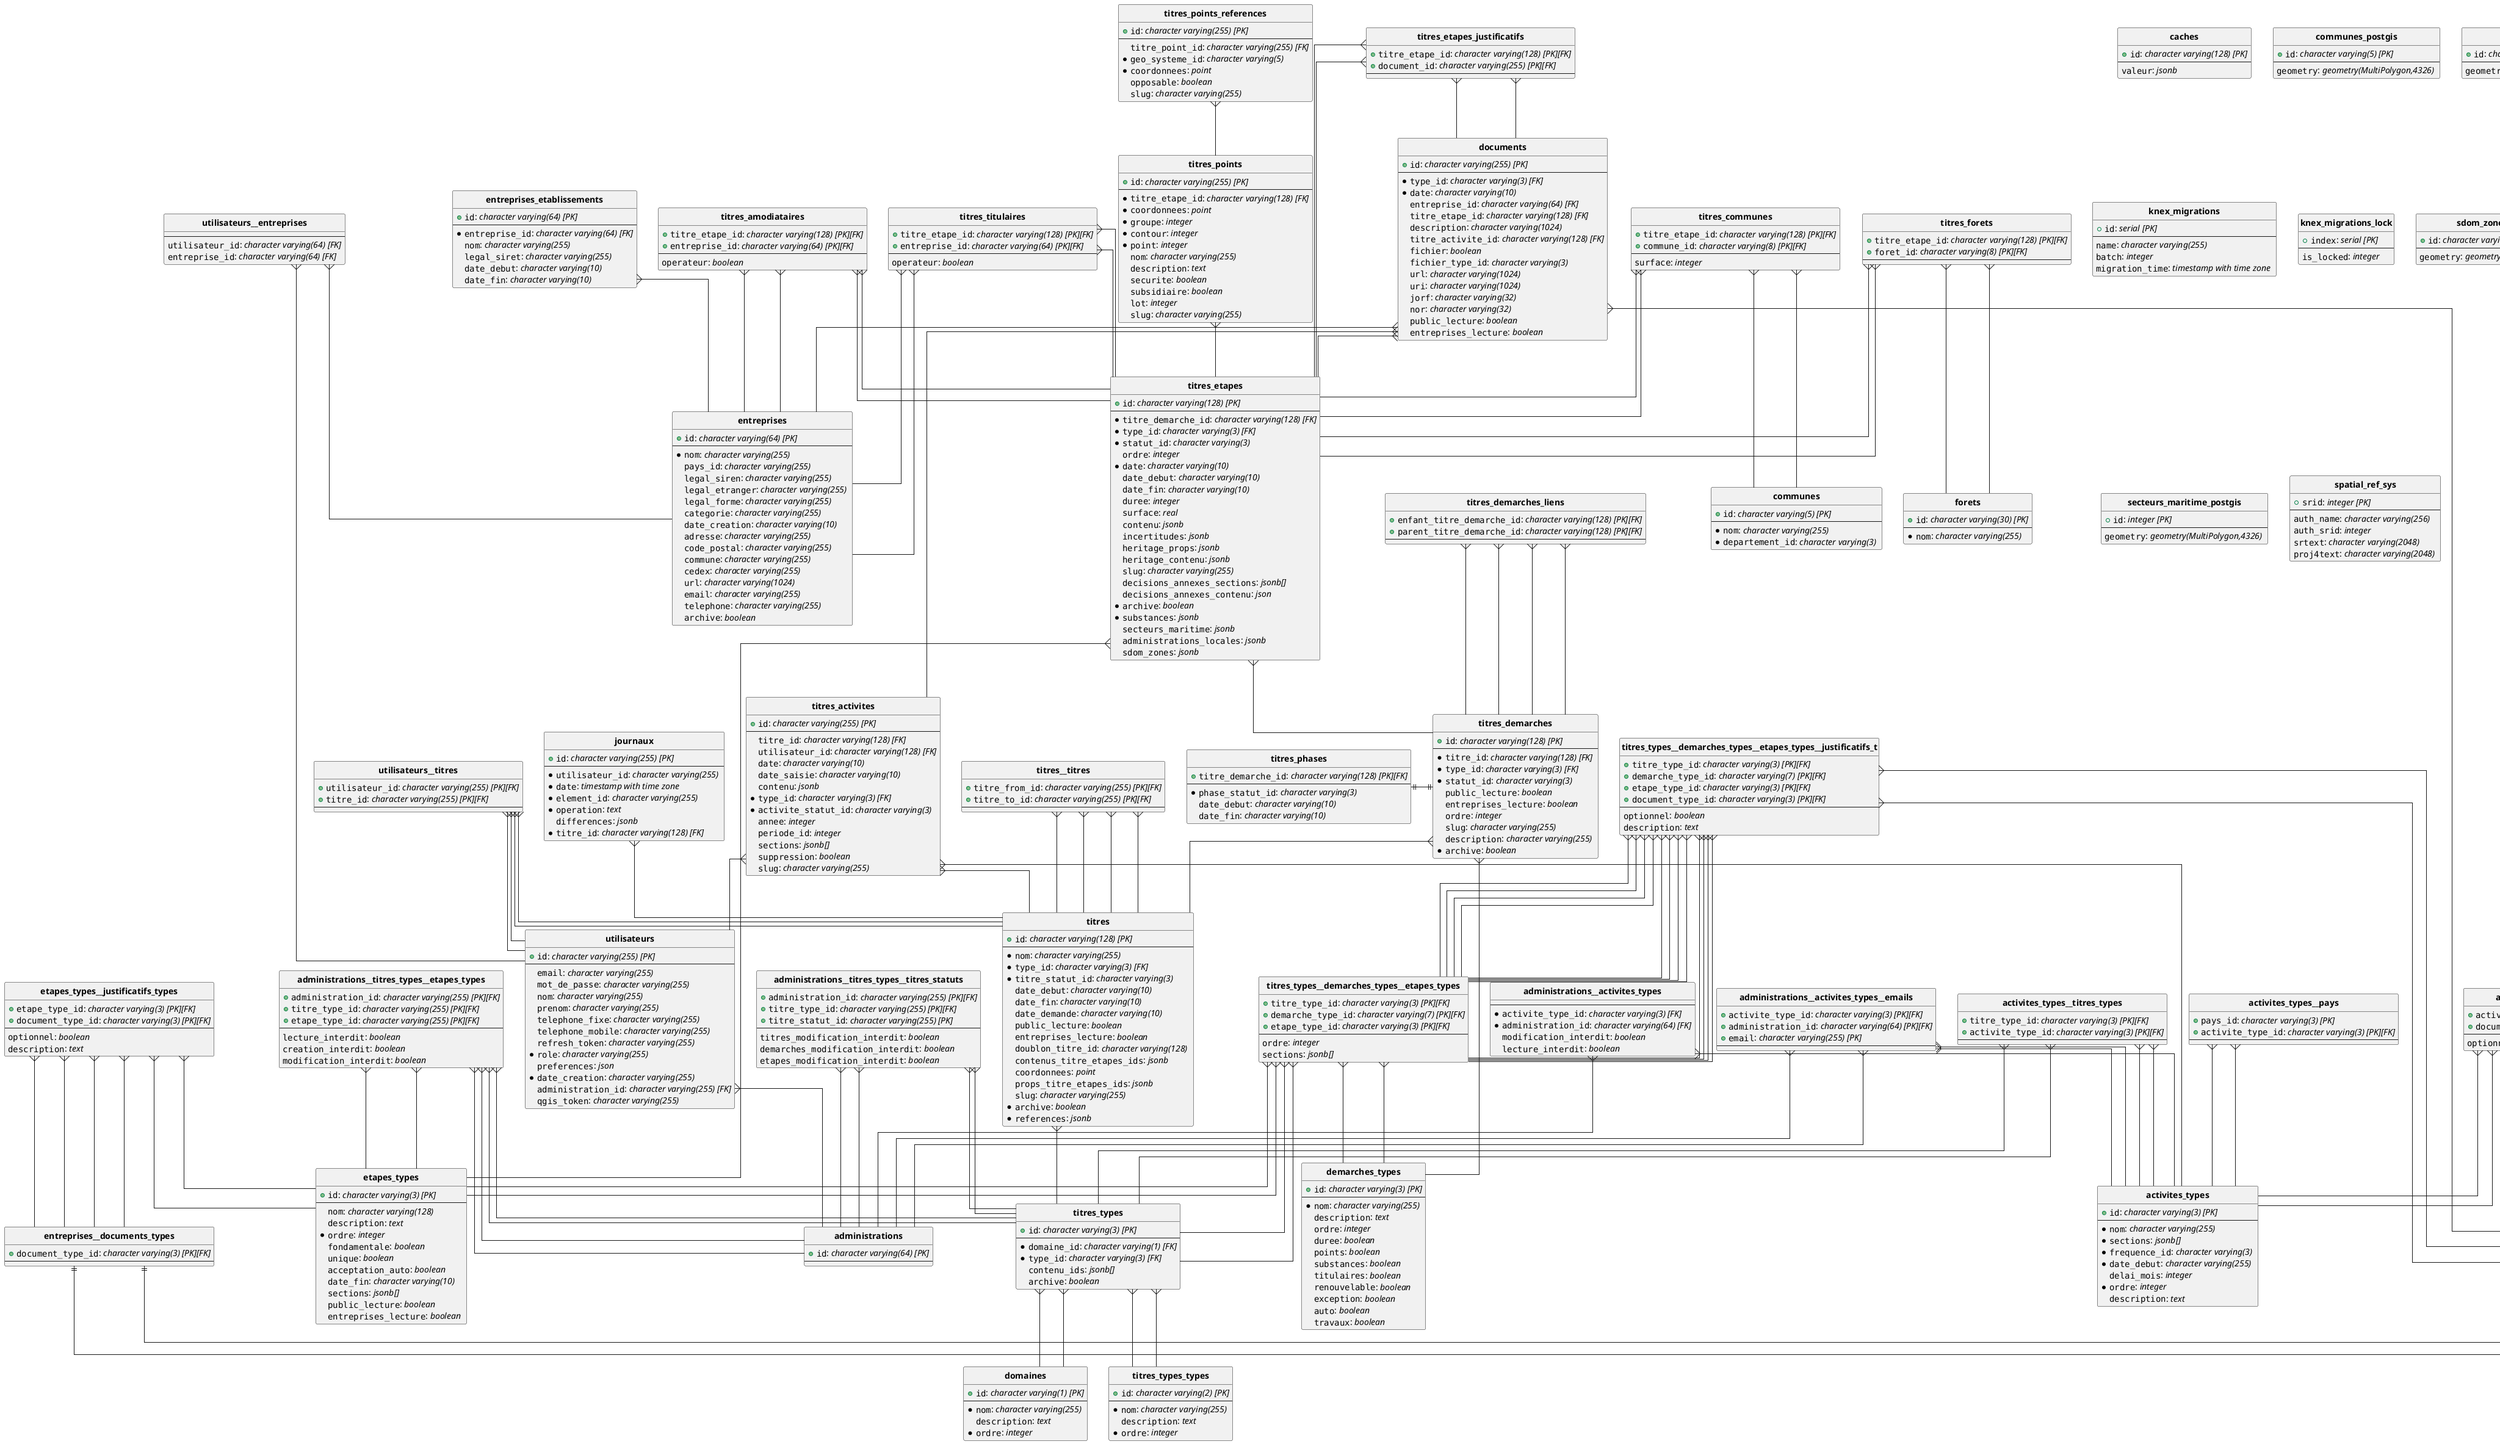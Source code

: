 @startuml
hide circle
skinparam linetype ortho

entity "**activites_types**" {
  + ""id"": //character varying(3) [PK]//
  --
  *""nom"": //character varying(255) //
  *""sections"": //jsonb[] //
  *""frequence_id"": //character varying(3) //
  *""date_debut"": //character varying(255) //
  ""delai_mois"": //integer //
  *""ordre"": //integer //
  ""description"": //text //
}

entity "**activites_types__documents_types**" {
  + ""activite_type_id"": //character varying(3) [PK][FK]//
  + ""document_type_id"": //character varying(3) [PK][FK]//
  --
  ""optionnel"": //boolean //
}

entity "**activites_types__pays**" {
  + ""pays_id"": //character varying(3) [PK]//
  + ""activite_type_id"": //character varying(3) [PK][FK]//
  --
}

entity "**activites_types__titres_types**" {
  + ""titre_type_id"": //character varying(3) [PK][FK]//
  + ""activite_type_id"": //character varying(3) [PK][FK]//
  --
}

entity "**administrations**" {
  + ""id"": //character varying(64) [PK]//
  --
}

entity "**administrations__activites_types**" {
  --
  *""activite_type_id"": //character varying(3) [FK]//
  *""administration_id"": //character varying(64) [FK]//
  ""modification_interdit"": //boolean //
  ""lecture_interdit"": //boolean //
}

entity "**administrations__activites_types__emails**" {
  + ""activite_type_id"": //character varying(3) [PK][FK]//
  + ""administration_id"": //character varying(64) [PK][FK]//
  + ""email"": //character varying(255) [PK]//
  --
}

entity "**administrations__titres_types__etapes_types**" {
  + ""administration_id"": //character varying(255) [PK][FK]//
  + ""titre_type_id"": //character varying(255) [PK][FK]//
  + ""etape_type_id"": //character varying(255) [PK][FK]//
  --
  ""lecture_interdit"": //boolean //
  ""creation_interdit"": //boolean //
  ""modification_interdit"": //boolean //
}

entity "**administrations__titres_types__titres_statuts**" {
  + ""administration_id"": //character varying(255) [PK][FK]//
  + ""titre_type_id"": //character varying(255) [PK][FK]//
  + ""titre_statut_id"": //character varying(255) [PK]//
  --
  ""titres_modification_interdit"": //boolean //
  ""demarches_modification_interdit"": //boolean //
  ""etapes_modification_interdit"": //boolean //
}

entity "**caches**" {
  + ""id"": //character varying(128) [PK]//
  --
  ""valeur"": //jsonb //
}

entity "**communes**" {
  + ""id"": //character varying(5) [PK]//
  --
  *""nom"": //character varying(255) //
  *""departement_id"": //character varying(3) //
}

entity "**communes_postgis**" {
  + ""id"": //character varying(5) [PK]//
  --
  ""geometry"": //geometry(MultiPolygon,4326) //
}

entity "**demarches_types**" {
  + ""id"": //character varying(3) [PK]//
  --
  *""nom"": //character varying(255) //
  ""description"": //text //
  ""ordre"": //integer //
  ""duree"": //boolean //
  ""points"": //boolean //
  ""substances"": //boolean //
  ""titulaires"": //boolean //
  ""renouvelable"": //boolean //
  ""exception"": //boolean //
  ""auto"": //boolean //
  ""travaux"": //boolean //
}

entity "**documents**" {
  + ""id"": //character varying(255) [PK]//
  --
  *""type_id"": //character varying(3) [FK]//
  *""date"": //character varying(10) //
  ""entreprise_id"": //character varying(64) [FK]//
  ""titre_etape_id"": //character varying(128) [FK]//
  ""description"": //character varying(1024) //
  ""titre_activite_id"": //character varying(128) [FK]//
  ""fichier"": //boolean //
  ""fichier_type_id"": //character varying(3) //
  ""url"": //character varying(1024) //
  ""uri"": //character varying(1024) //
  ""jorf"": //character varying(32) //
  ""nor"": //character varying(32) //
  ""public_lecture"": //boolean //
  ""entreprises_lecture"": //boolean //
}

entity "**documents_types**" {
  + ""id"": //character varying(3) [PK]//
  --
  *""nom"": //character varying(255) //
  ""description"": //text //
}

entity "**domaines**" {
  + ""id"": //character varying(1) [PK]//
  --
  *""nom"": //character varying(255) //
  ""description"": //text //
  *""ordre"": //integer //
}

entity "**entreprises**" {
  + ""id"": //character varying(64) [PK]//
  --
  *""nom"": //character varying(255) //
  ""pays_id"": //character varying(255) //
  ""legal_siren"": //character varying(255) //
  ""legal_etranger"": //character varying(255) //
  ""legal_forme"": //character varying(255) //
  ""categorie"": //character varying(255) //
  ""date_creation"": //character varying(10) //
  ""adresse"": //character varying(255) //
  ""code_postal"": //character varying(255) //
  ""commune"": //character varying(255) //
  ""cedex"": //character varying(255) //
  ""url"": //character varying(1024) //
  ""email"": //character varying(255) //
  ""telephone"": //character varying(255) //
  ""archive"": //boolean //
}

entity "**entreprises__documents_types**" {
  + ""document_type_id"": //character varying(3) [PK][FK]//
  --
}

entity "**entreprises_etablissements**" {
  + ""id"": //character varying(64) [PK]//
  --
  *""entreprise_id"": //character varying(64) [FK]//
  ""nom"": //character varying(255) //
  ""legal_siret"": //character varying(255) //
  ""date_debut"": //character varying(10) //
  ""date_fin"": //character varying(10) //
}

entity "**etapes_types**" {
  + ""id"": //character varying(3) [PK]//
  --
  ""nom"": //character varying(128) //
  ""description"": //text //
  *""ordre"": //integer //
  ""fondamentale"": //boolean //
  ""unique"": //boolean //
  ""acceptation_auto"": //boolean //
  ""date_fin"": //character varying(10) //
  ""sections"": //jsonb[] //
  ""public_lecture"": //boolean //
  ""entreprises_lecture"": //boolean //
}

entity "**etapes_types__justificatifs_types**" {
  + ""etape_type_id"": //character varying(3) [PK][FK]//
  + ""document_type_id"": //character varying(3) [PK][FK]//
  --
  ""optionnel"": //boolean //
  ""description"": //text //
}

entity "**forets**" {
  + ""id"": //character varying(30) [PK]//
  --
  *""nom"": //character varying(255) //
}

entity "**forets_postgis**" {
  + ""id"": //character varying(30) [PK]//
  --
  ""geometry"": //geometry(MultiPolygon,4326) //
}

entity "**journaux**" {
  + ""id"": //character varying(255) [PK]//
  --
  *""utilisateur_id"": //character varying(255) //
  *""date"": //timestamp with time zone //
  *""element_id"": //character varying(255) //
  *""operation"": //text //
  ""differences"": //jsonb //
  *""titre_id"": //character varying(128) [FK]//
}

entity "**knex_migrations**" {
  + ""id"": //serial [PK]//
  --
  ""name"": //character varying(255) //
  ""batch"": //integer //
  ""migration_time"": //timestamp with time zone //
}

entity "**knex_migrations_lock**" {
  + ""index"": //serial [PK]//
  --
  ""is_locked"": //integer //
}

entity "**sdom_zones_postgis**" {
  + ""id"": //character varying(30) [PK]//
  --
  ""geometry"": //geometry(MultiPolygon,4326) //
}

entity "**secteurs_maritime_postgis**" {
  + ""id"": //integer [PK]//
  --
  ""geometry"": //geometry(MultiPolygon,4326) //
}

entity "**spatial_ref_sys**" {
  + ""srid"": //integer [PK]//
  --
  ""auth_name"": //character varying(256) //
  ""auth_srid"": //integer //
  ""srtext"": //character varying(2048) //
  ""proj4text"": //character varying(2048) //
}

entity "**titres**" {
  + ""id"": //character varying(128) [PK]//
  --
  *""nom"": //character varying(255) //
  *""type_id"": //character varying(3) [FK]//
  *""titre_statut_id"": //character varying(3) //
  ""date_debut"": //character varying(10) //
  ""date_fin"": //character varying(10) //
  ""date_demande"": //character varying(10) //
  ""public_lecture"": //boolean //
  ""entreprises_lecture"": //boolean //
  ""doublon_titre_id"": //character varying(128) //
  ""contenus_titre_etapes_ids"": //jsonb //
  ""coordonnees"": //point //
  ""props_titre_etapes_ids"": //jsonb //
  ""slug"": //character varying(255) //
  *""archive"": //boolean //
  *""references"": //jsonb //
}

entity "**titres__titres**" {
  + ""titre_from_id"": //character varying(255) [PK][FK]//
  + ""titre_to_id"": //character varying(255) [PK][FK]//
  --
}

entity "**titres_activites**" {
  + ""id"": //character varying(255) [PK]//
  --
  ""titre_id"": //character varying(128) [FK]//
  ""utilisateur_id"": //character varying(128) [FK]//
  ""date"": //character varying(10) //
  ""date_saisie"": //character varying(10) //
  ""contenu"": //jsonb //
  *""type_id"": //character varying(3) [FK]//
  *""activite_statut_id"": //character varying(3) //
  ""annee"": //integer //
  ""periode_id"": //integer //
  ""sections"": //jsonb[] //
  ""suppression"": //boolean //
  ""slug"": //character varying(255) //
}

entity "**titres_amodiataires**" {
  + ""titre_etape_id"": //character varying(128) [PK][FK]//
  + ""entreprise_id"": //character varying(64) [PK][FK]//
  --
  ""operateur"": //boolean //
}

entity "**titres_communes**" {
  + ""titre_etape_id"": //character varying(128) [PK][FK]//
  + ""commune_id"": //character varying(8) [PK][FK]//
  --
  ""surface"": //integer //
}

entity "**titres_demarches**" {
  + ""id"": //character varying(128) [PK]//
  --
  *""titre_id"": //character varying(128) [FK]//
  *""type_id"": //character varying(3) [FK]//
  *""statut_id"": //character varying(3) //
  ""public_lecture"": //boolean //
  ""entreprises_lecture"": //boolean //
  ""ordre"": //integer //
  ""slug"": //character varying(255) //
  ""description"": //character varying(255) //
  *""archive"": //boolean //
}

entity "**titres_demarches_liens**" {
  + ""enfant_titre_demarche_id"": //character varying(128) [PK][FK]//
  + ""parent_titre_demarche_id"": //character varying(128) [PK][FK]//
  --
}

entity "**titres_etapes**" {
  + ""id"": //character varying(128) [PK]//
  --
  *""titre_demarche_id"": //character varying(128) [FK]//
  *""type_id"": //character varying(3) [FK]//
  *""statut_id"": //character varying(3) //
  ""ordre"": //integer //
  *""date"": //character varying(10) //
  ""date_debut"": //character varying(10) //
  ""date_fin"": //character varying(10) //
  ""duree"": //integer //
  ""surface"": //real //
  ""contenu"": //jsonb //
  ""incertitudes"": //jsonb //
  ""heritage_props"": //jsonb //
  ""heritage_contenu"": //jsonb //
  ""slug"": //character varying(255) //
  ""decisions_annexes_sections"": //jsonb[] //
  ""decisions_annexes_contenu"": //json //
  *""archive"": //boolean //
  *""substances"": //jsonb //
  ""secteurs_maritime"": //jsonb //
  ""administrations_locales"": //jsonb //
  ""sdom_zones"": //jsonb //
}

entity "**titres_etapes_justificatifs**" {
  + ""titre_etape_id"": //character varying(128) [PK][FK]//
  + ""document_id"": //character varying(255) [PK][FK]//
  --
}

entity "**titres_forets**" {
  + ""titre_etape_id"": //character varying(128) [PK][FK]//
  + ""foret_id"": //character varying(8) [PK][FK]//
  --
}

entity "**titres_phases**" {
  + ""titre_demarche_id"": //character varying(128) [PK][FK]//
  --
  *""phase_statut_id"": //character varying(3) //
  ""date_debut"": //character varying(10) //
  ""date_fin"": //character varying(10) //
}

entity "**titres_points**" {
  + ""id"": //character varying(255) [PK]//
  --
  *""titre_etape_id"": //character varying(128) [FK]//
  *""coordonnees"": //point //
  *""groupe"": //integer //
  *""contour"": //integer //
  *""point"": //integer //
  ""nom"": //character varying(255) //
  ""description"": //text //
  ""securite"": //boolean //
  ""subsidiaire"": //boolean //
  ""lot"": //integer //
  ""slug"": //character varying(255) //
}

entity "**titres_points_references**" {
  + ""id"": //character varying(255) [PK]//
  --
  ""titre_point_id"": //character varying(255) [FK]//
  *""geo_systeme_id"": //character varying(5) //
  *""coordonnees"": //point //
  ""opposable"": //boolean //
  ""slug"": //character varying(255) //
}

entity "**titres_titulaires**" {
  + ""titre_etape_id"": //character varying(128) [PK][FK]//
  + ""entreprise_id"": //character varying(64) [PK][FK]//
  --
  ""operateur"": //boolean //
}

entity "**titres_types**" {
  + ""id"": //character varying(3) [PK]//
  --
  *""domaine_id"": //character varying(1) [FK]//
  *""type_id"": //character varying(3) [FK]//
  ""contenu_ids"": //jsonb[] //
  ""archive"": //boolean //
}

entity "**titres_types__demarches_types__etapes_types**" {
  + ""titre_type_id"": //character varying(3) [PK][FK]//
  + ""demarche_type_id"": //character varying(7) [PK][FK]//
  + ""etape_type_id"": //character varying(3) [PK][FK]//
  --
  ""ordre"": //integer //
  ""sections"": //jsonb[] //
}

entity "**titres_types__demarches_types__etapes_types__justificatifs_t**" {
  + ""titre_type_id"": //character varying(3) [PK][FK]//
  + ""demarche_type_id"": //character varying(7) [PK][FK]//
  + ""etape_type_id"": //character varying(3) [PK][FK]//
  + ""document_type_id"": //character varying(3) [PK][FK]//
  --
  ""optionnel"": //boolean //
  ""description"": //text //
}

entity "**titres_types_types**" {
  + ""id"": //character varying(2) [PK]//
  --
  *""nom"": //character varying(255) //
  ""description"": //text //
  *""ordre"": //integer //
}

entity "**utilisateurs**" {
  + ""id"": //character varying(255) [PK]//
  --
  ""email"": //character varying(255) //
  ""mot_de_passe"": //character varying(255) //
  ""nom"": //character varying(255) //
  ""prenom"": //character varying(255) //
  ""telephone_fixe"": //character varying(255) //
  ""telephone_mobile"": //character varying(255) //
  ""refresh_token"": //character varying(255) //
  *""role"": //character varying(255) //
  ""preferences"": //json //
  *""date_creation"": //character varying(255) //
  ""administration_id"": //character varying(255) [FK]//
  ""qgis_token"": //character varying(255) //
}

entity "**utilisateurs__entreprises**" {
  --
  ""utilisateur_id"": //character varying(64) [FK]//
  ""entreprise_id"": //character varying(64) [FK]//
}

entity "**utilisateurs__titres**" {
  + ""utilisateur_id"": //character varying(255) [PK][FK]//
  + ""titre_id"": //character varying(255) [PK][FK]//
  --
}

"**activites_types__documents_types**"   }--  "**activites_types**"

"**activites_types__documents_types**"   }--  "**activites_types**"

"**activites_types__documents_types**"   }--  "**documents_types**"

"**activites_types__documents_types**"   }--  "**documents_types**"

"**activites_types__pays**"   }--  "**activites_types**"

"**activites_types__pays**"   }--  "**activites_types**"

"**activites_types__titres_types**"   }--  "**activites_types**"

"**activites_types__titres_types**"   }--  "**activites_types**"

"**activites_types__titres_types**"   }--  "**titres_types**"

"**activites_types__titres_types**"   }--  "**titres_types**"

"**administrations__activites_types**"   }--  "**activites_types**"

"**administrations__activites_types**"   }--  "**administrations**"

"**administrations__activites_types__emails**"   }--  "**activites_types**"

"**administrations__activites_types__emails**"   }--  "**activites_types**"

"**administrations__activites_types__emails**"   }--  "**administrations**"

"**administrations__activites_types__emails**"   }--  "**administrations**"

"**administrations__titres_types__etapes_types**"   }--  "**administrations**"

"**administrations__titres_types__etapes_types**"   }--  "**administrations**"

"**administrations__titres_types__etapes_types**"   }--  "**etapes_types**"

"**administrations__titres_types__etapes_types**"   }--  "**etapes_types**"

"**administrations__titres_types__etapes_types**"   }--  "**titres_types**"

"**administrations__titres_types__etapes_types**"   }--  "**titres_types**"

"**administrations__titres_types__titres_statuts**"   }--  "**administrations**"

"**administrations__titres_types__titres_statuts**"   }--  "**administrations**"

"**administrations__titres_types__titres_statuts**"   }--  "**titres_types**"

"**administrations__titres_types__titres_statuts**"   }--  "**titres_types**"

"**documents**"   }--  "**entreprises**"

"**documents**"   }--  "**titres_activites**"

"**documents**"   }--  "**titres_etapes**"

"**documents**"   }--  "**documents_types**"

"**entreprises__documents_types**"  ||-||  "**documents_types**"

"**entreprises__documents_types**"  ||-||  "**documents_types**"

"**entreprises_etablissements**"   }--  "**entreprises**"

"**etapes_types__justificatifs_types**"   }--  "**entreprises__documents_types**"

"**etapes_types__justificatifs_types**"   }--  "**entreprises__documents_types**"

"**etapes_types__justificatifs_types**"   }--  "**entreprises__documents_types**"

"**etapes_types__justificatifs_types**"   }--  "**entreprises__documents_types**"

"**etapes_types__justificatifs_types**"   }--  "**etapes_types**"

"**etapes_types__justificatifs_types**"   }--  "**etapes_types**"

"**journaux**"   }--  "**titres**"

"**titres**"   }--  "**titres_types**"

"**titres__titres**"   }--  "**titres**"

"**titres__titres**"   }--  "**titres**"

"**titres__titres**"   }--  "**titres**"

"**titres__titres**"   }--  "**titres**"

"**titres_activites**"   }--  "**titres**"

"**titres_activites**"   }--  "**activites_types**"

"**titres_activites**"   }--  "**utilisateurs**"

"**titres_amodiataires**"   }--  "**entreprises**"

"**titres_amodiataires**"   }--  "**entreprises**"

"**titres_amodiataires**"   }--  "**titres_etapes**"

"**titres_amodiataires**"   }--  "**titres_etapes**"

"**titres_communes**"   }--  "**communes**"

"**titres_communes**"   }--  "**communes**"

"**titres_communes**"   }--  "**titres_etapes**"

"**titres_communes**"   }--  "**titres_etapes**"

"**titres_demarches**"   }--  "**titres**"

"**titres_demarches**"   }--  "**demarches_types**"

"**titres_demarches_liens**"   }--  "**titres_demarches**"

"**titres_demarches_liens**"   }--  "**titres_demarches**"

"**titres_demarches_liens**"   }--  "**titres_demarches**"

"**titres_demarches_liens**"   }--  "**titres_demarches**"

"**titres_etapes**"   }--  "**titres_demarches**"

"**titres_etapes**"   }--  "**etapes_types**"

"**titres_etapes_justificatifs**"   }--  "**documents**"

"**titres_etapes_justificatifs**"   }--  "**documents**"

"**titres_etapes_justificatifs**"   }--  "**titres_etapes**"

"**titres_etapes_justificatifs**"   }--  "**titres_etapes**"

"**titres_forets**"   }--  "**forets**"

"**titres_forets**"   }--  "**forets**"

"**titres_forets**"   }--  "**titres_etapes**"

"**titres_forets**"   }--  "**titres_etapes**"

"**titres_phases**"  ||-||  "**titres_demarches**"

"**titres_points**"   }--  "**titres_etapes**"

"**titres_points_references**"   }--  "**titres_points**"

"**titres_titulaires**"   }--  "**entreprises**"

"**titres_titulaires**"   }--  "**entreprises**"

"**titres_titulaires**"   }--  "**titres_etapes**"

"**titres_titulaires**"   }--  "**titres_etapes**"

"**titres_types**"   }--  "**domaines**"

"**titres_types**"   }--  "**domaines**"

"**titres_types**"   }--  "**titres_types_types**"

"**titres_types**"   }--  "**titres_types_types**"

"**titres_types__demarches_types__etapes_types**"   }--  "**demarches_types**"

"**titres_types__demarches_types__etapes_types**"   }--  "**demarches_types**"

"**titres_types__demarches_types__etapes_types**"   }--  "**etapes_types**"

"**titres_types__demarches_types__etapes_types**"   }--  "**etapes_types**"

"**titres_types__demarches_types__etapes_types**"   }--  "**titres_types**"

"**titres_types__demarches_types__etapes_types**"   }--  "**titres_types**"

"**titres_types__demarches_types__etapes_types__justificatifs_t**"   }--  "**documents_types**"

"**titres_types__demarches_types__etapes_types__justificatifs_t**"   }--  "**documents_types**"

"**titres_types__demarches_types__etapes_types__justificatifs_t**"   }--  "**titres_types__demarches_types__etapes_types**"

"**titres_types__demarches_types__etapes_types__justificatifs_t**"   }--  "**titres_types__demarches_types__etapes_types**"

"**titres_types__demarches_types__etapes_types__justificatifs_t**"   }--  "**titres_types__demarches_types__etapes_types**"

"**titres_types__demarches_types__etapes_types__justificatifs_t**"   }--  "**titres_types__demarches_types__etapes_types**"

"**titres_types__demarches_types__etapes_types__justificatifs_t**"   }--  "**titres_types__demarches_types__etapes_types**"

"**titres_types__demarches_types__etapes_types__justificatifs_t**"   }--  "**titres_types__demarches_types__etapes_types**"

"**titres_types__demarches_types__etapes_types__justificatifs_t**"   }--  "**titres_types__demarches_types__etapes_types**"

"**titres_types__demarches_types__etapes_types__justificatifs_t**"   }--  "**titres_types__demarches_types__etapes_types**"

"**titres_types__demarches_types__etapes_types__justificatifs_t**"   }--  "**titres_types__demarches_types__etapes_types**"

"**titres_types__demarches_types__etapes_types__justificatifs_t**"   }--  "**titres_types__demarches_types__etapes_types**"

"**titres_types__demarches_types__etapes_types__justificatifs_t**"   }--  "**titres_types__demarches_types__etapes_types**"

"**titres_types__demarches_types__etapes_types__justificatifs_t**"   }--  "**titres_types__demarches_types__etapes_types**"

"**utilisateurs**"   }--  "**administrations**"

"**utilisateurs__entreprises**"   }--  "**entreprises**"

"**utilisateurs__entreprises**"   }--  "**utilisateurs**"

"**utilisateurs__titres**"   }--  "**titres**"

"**utilisateurs__titres**"   }--  "**titres**"

"**utilisateurs__titres**"   }--  "**utilisateurs**"

"**utilisateurs__titres**"   }--  "**utilisateurs**"
@enduml
